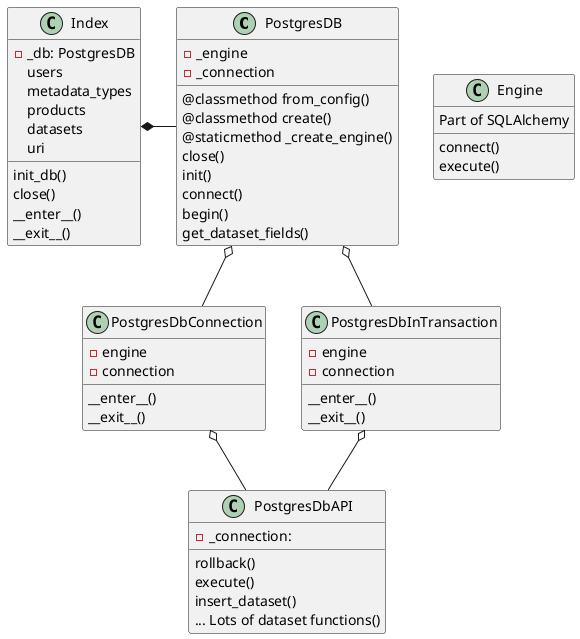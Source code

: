 @startuml

class PostgresDB {
  - _engine
  - _connection
  @classmethod from_config()
  @classmethod create()
  @staticmethod _create_engine()
  close()
  init()
  connect()
  begin()
  get_dataset_fields()
}

class PostgresDbAPI {
  - _connection: 
  rollback()
  execute()
  insert_dataset()
  ... Lots of dataset functions()

}

class PostgresDbConnection {
  - engine
  - connection
  __enter__()
  __exit__()
}
class PostgresDbInTransaction {
  - engine
  - connection
  __enter__()
  __exit__()
}

class Index {
  - _db: PostgresDB
  users
  metadata_types
  products
  datasets
  uri
  init_db()
  close()
  __enter__()
  __exit__()

}

class Engine {
  Part of SQLAlchemy
  connect()
  execute()
}

Index *- PostgresDB

PostgresDB o- PostgresDbConnection
PostgresDB o-- PostgresDbInTransaction

PostgresDbConnection o- PostgresDbAPI
PostgresDbInTransaction o-- PostgresDbAPI


'PostgresDbConnection -[hidden]> PostgresDbInTransaction

@enduml
